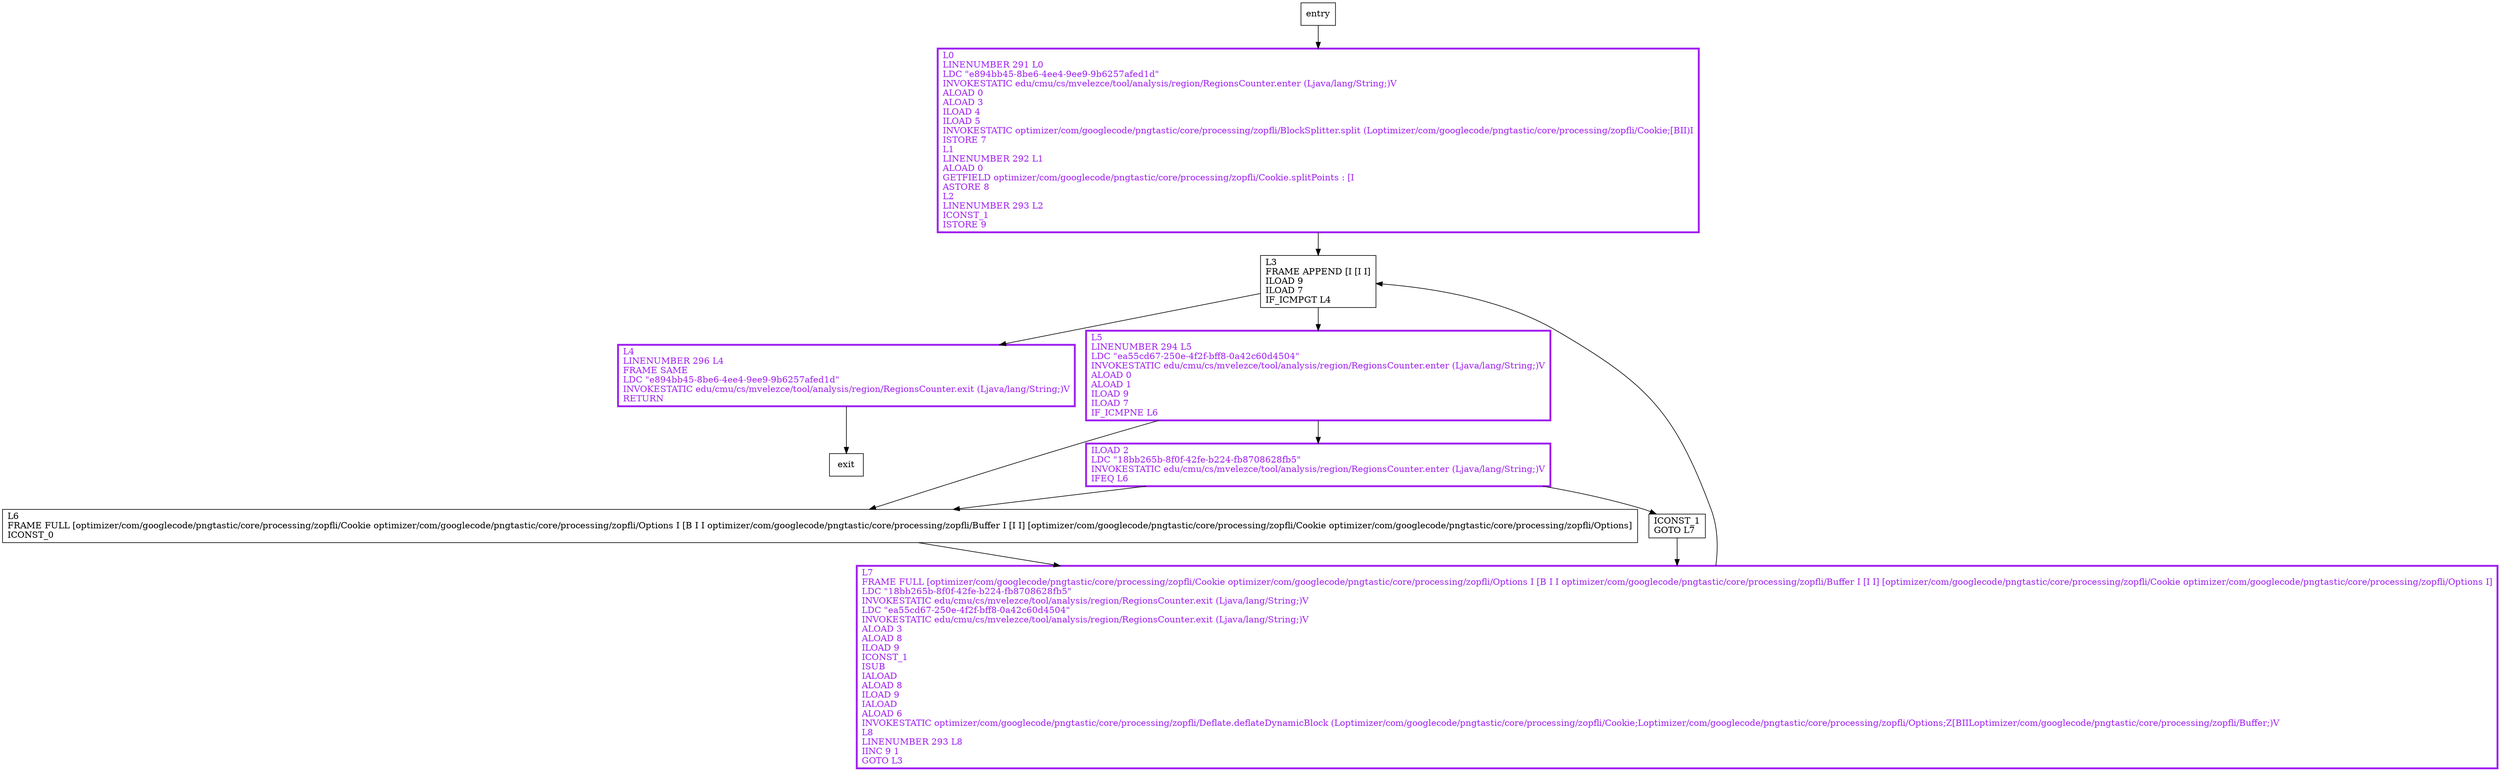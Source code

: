digraph deflateSplittingFirst {
node [shape=record];
1201142367 [label="L3\lFRAME APPEND [I [I I]\lILOAD 9\lILOAD 7\lIF_ICMPGT L4\l"];
1610535616 [label="L6\lFRAME FULL [optimizer/com/googlecode/pngtastic/core/processing/zopfli/Cookie optimizer/com/googlecode/pngtastic/core/processing/zopfli/Options I [B I I optimizer/com/googlecode/pngtastic/core/processing/zopfli/Buffer I [I I] [optimizer/com/googlecode/pngtastic/core/processing/zopfli/Cookie optimizer/com/googlecode/pngtastic/core/processing/zopfli/Options]\lICONST_0\l"];
617495997 [label="L4\lLINENUMBER 296 L4\lFRAME SAME\lLDC \"e894bb45-8be6-4ee4-9ee9-9b6257afed1d\"\lINVOKESTATIC edu/cmu/cs/mvelezce/tool/analysis/region/RegionsCounter.exit (Ljava/lang/String;)V\lRETURN\l"];
149914552 [label="ICONST_1\lGOTO L7\l"];
308187186 [label="L5\lLINENUMBER 294 L5\lLDC \"ea55cd67-250e-4f2f-bff8-0a42c60d4504\"\lINVOKESTATIC edu/cmu/cs/mvelezce/tool/analysis/region/RegionsCounter.enter (Ljava/lang/String;)V\lALOAD 0\lALOAD 1\lILOAD 9\lILOAD 7\lIF_ICMPNE L6\l"];
1859538327 [label="L7\lFRAME FULL [optimizer/com/googlecode/pngtastic/core/processing/zopfli/Cookie optimizer/com/googlecode/pngtastic/core/processing/zopfli/Options I [B I I optimizer/com/googlecode/pngtastic/core/processing/zopfli/Buffer I [I I] [optimizer/com/googlecode/pngtastic/core/processing/zopfli/Cookie optimizer/com/googlecode/pngtastic/core/processing/zopfli/Options I]\lLDC \"18bb265b-8f0f-42fe-b224-fb8708628fb5\"\lINVOKESTATIC edu/cmu/cs/mvelezce/tool/analysis/region/RegionsCounter.exit (Ljava/lang/String;)V\lLDC \"ea55cd67-250e-4f2f-bff8-0a42c60d4504\"\lINVOKESTATIC edu/cmu/cs/mvelezce/tool/analysis/region/RegionsCounter.exit (Ljava/lang/String;)V\lALOAD 3\lALOAD 8\lILOAD 9\lICONST_1\lISUB\lIALOAD\lALOAD 8\lILOAD 9\lIALOAD\lALOAD 6\lINVOKESTATIC optimizer/com/googlecode/pngtastic/core/processing/zopfli/Deflate.deflateDynamicBlock (Loptimizer/com/googlecode/pngtastic/core/processing/zopfli/Cookie;Loptimizer/com/googlecode/pngtastic/core/processing/zopfli/Options;Z[BIILoptimizer/com/googlecode/pngtastic/core/processing/zopfli/Buffer;)V\lL8\lLINENUMBER 293 L8\lIINC 9 1\lGOTO L3\l"];
200356510 [label="L0\lLINENUMBER 291 L0\lLDC \"e894bb45-8be6-4ee4-9ee9-9b6257afed1d\"\lINVOKESTATIC edu/cmu/cs/mvelezce/tool/analysis/region/RegionsCounter.enter (Ljava/lang/String;)V\lALOAD 0\lALOAD 3\lILOAD 4\lILOAD 5\lINVOKESTATIC optimizer/com/googlecode/pngtastic/core/processing/zopfli/BlockSplitter.split (Loptimizer/com/googlecode/pngtastic/core/processing/zopfli/Cookie;[BII)I\lISTORE 7\lL1\lLINENUMBER 292 L1\lALOAD 0\lGETFIELD optimizer/com/googlecode/pngtastic/core/processing/zopfli/Cookie.splitPoints : [I\lASTORE 8\lL2\lLINENUMBER 293 L2\lICONST_1\lISTORE 9\l"];
1570336355 [label="ILOAD 2\lLDC \"18bb265b-8f0f-42fe-b224-fb8708628fb5\"\lINVOKESTATIC edu/cmu/cs/mvelezce/tool/analysis/region/RegionsCounter.enter (Ljava/lang/String;)V\lIFEQ L6\l"];
entry;
exit;
1201142367 -> 617495997;
1201142367 -> 308187186;
entry -> 200356510;
1610535616 -> 1859538327;
617495997 -> exit;
149914552 -> 1859538327;
308187186 -> 1610535616;
308187186 -> 1570336355;
1859538327 -> 1201142367;
200356510 -> 1201142367;
1570336355 -> 1610535616;
1570336355 -> 149914552;
617495997[fontcolor="purple", penwidth=3, color="purple"];
308187186[fontcolor="purple", penwidth=3, color="purple"];
1859538327[fontcolor="purple", penwidth=3, color="purple"];
200356510[fontcolor="purple", penwidth=3, color="purple"];
1570336355[fontcolor="purple", penwidth=3, color="purple"];
}
